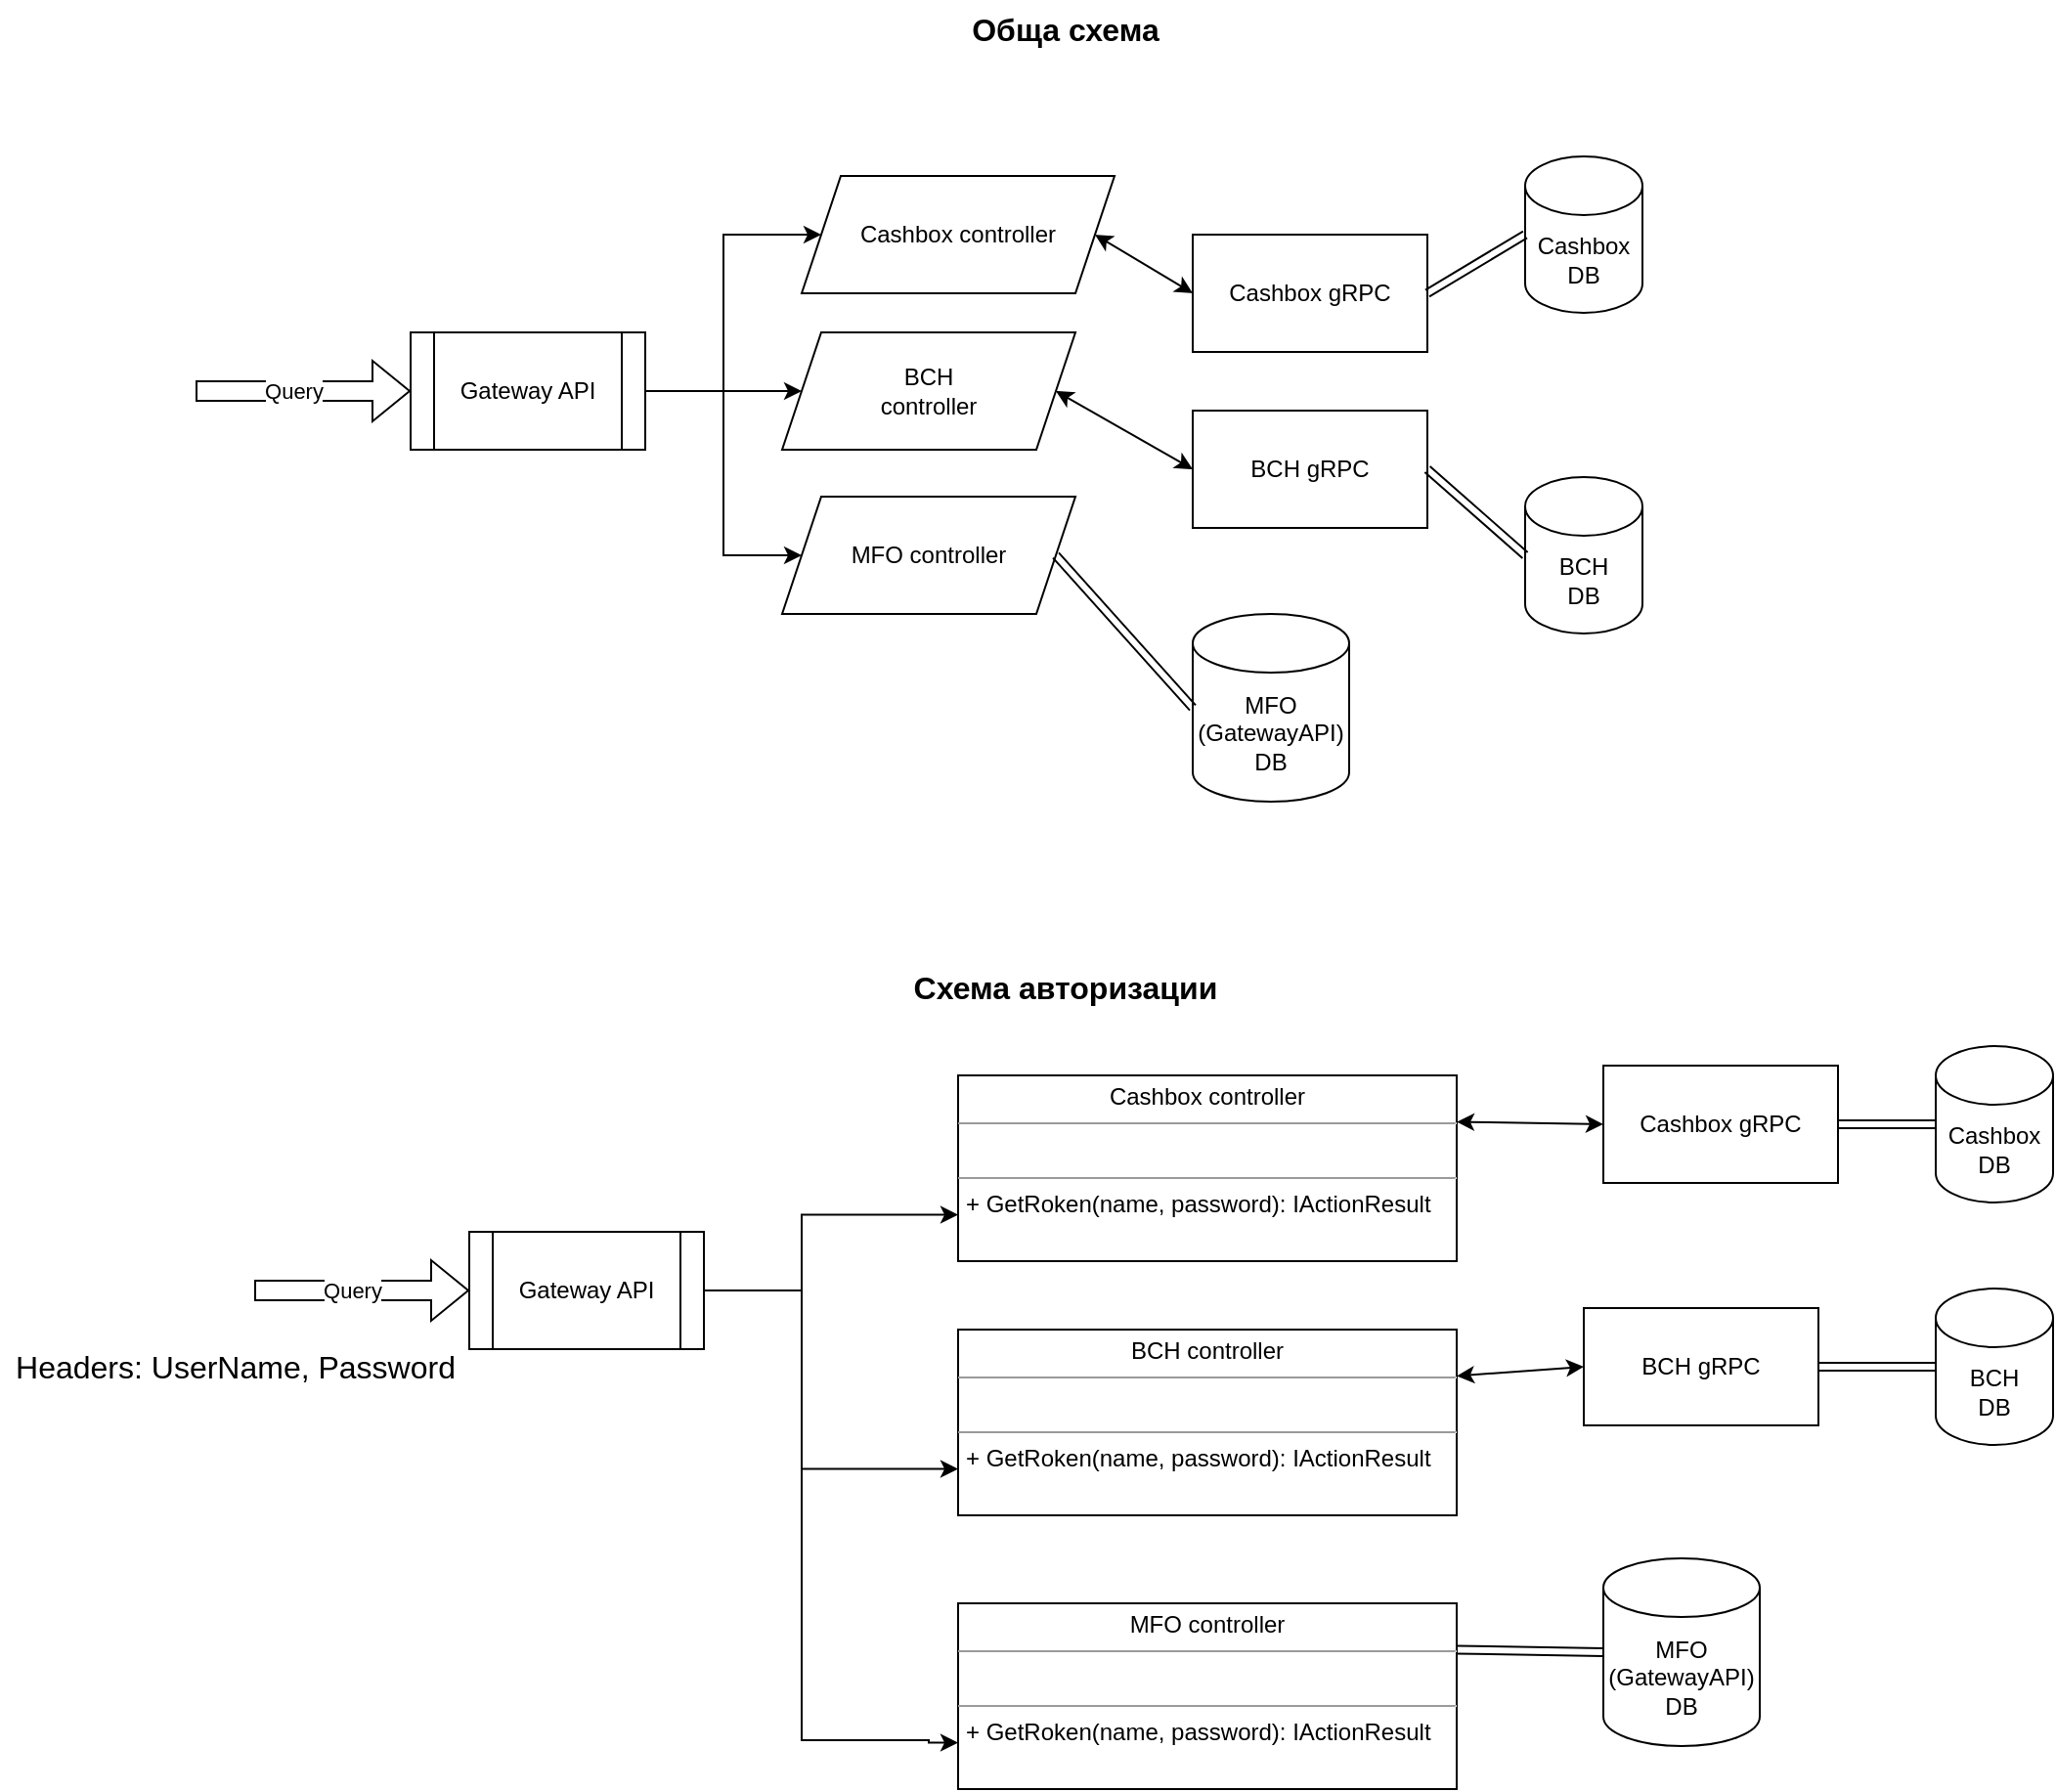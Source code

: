 <mxfile version="17.4.4" type="device"><diagram id="yAWjqaBuLYbQz8tXXDq8" name="Page-1"><mxGraphModel dx="1422" dy="791" grid="1" gridSize="10" guides="1" tooltips="1" connect="1" arrows="1" fold="1" page="1" pageScale="1" pageWidth="1169" pageHeight="827" math="0" shadow="0"><root><mxCell id="0"/><mxCell id="1" parent="0"/><mxCell id="uD66CK9Uuo4JT2ndXYGY-1" value="&lt;b&gt;&lt;font style=&quot;font-size: 16px&quot;&gt;Обща схема&lt;/font&gt;&lt;/b&gt;" style="text;html=1;strokeColor=none;fillColor=none;align=center;verticalAlign=middle;whiteSpace=wrap;rounded=0;" parent="1" vertex="1"><mxGeometry x="530" y="30" width="150" height="30" as="geometry"/></mxCell><mxCell id="uD66CK9Uuo4JT2ndXYGY-2" value="&lt;div&gt;BCH&lt;/div&gt;&lt;div&gt;DB&lt;/div&gt;" style="shape=cylinder3;whiteSpace=wrap;html=1;boundedLbl=1;backgroundOutline=1;size=15;" parent="1" vertex="1"><mxGeometry x="840" y="274" width="60" height="80" as="geometry"/></mxCell><mxCell id="uD66CK9Uuo4JT2ndXYGY-3" value="Cashbox DB" style="shape=cylinder3;whiteSpace=wrap;html=1;boundedLbl=1;backgroundOutline=1;size=15;" parent="1" vertex="1"><mxGeometry x="840" y="110" width="60" height="80" as="geometry"/></mxCell><mxCell id="uD66CK9Uuo4JT2ndXYGY-25" style="edgeStyle=orthogonalEdgeStyle;rounded=0;orthogonalLoop=1;jettySize=auto;html=1;exitX=1;exitY=0.5;exitDx=0;exitDy=0;entryX=0;entryY=0.5;entryDx=0;entryDy=0;" parent="1" source="uD66CK9Uuo4JT2ndXYGY-4" target="uD66CK9Uuo4JT2ndXYGY-7" edge="1"><mxGeometry relative="1" as="geometry"><Array as="points"><mxPoint x="450" y="230"/><mxPoint x="450" y="230"/></Array></mxGeometry></mxCell><mxCell id="uD66CK9Uuo4JT2ndXYGY-26" style="edgeStyle=orthogonalEdgeStyle;rounded=0;orthogonalLoop=1;jettySize=auto;html=1;exitX=1;exitY=0.5;exitDx=0;exitDy=0;entryX=0;entryY=0.5;entryDx=0;entryDy=0;" parent="1" source="uD66CK9Uuo4JT2ndXYGY-4" target="uD66CK9Uuo4JT2ndXYGY-8" edge="1"><mxGeometry relative="1" as="geometry"><Array as="points"><mxPoint x="430" y="230"/><mxPoint x="430" y="150"/></Array></mxGeometry></mxCell><mxCell id="uD66CK9Uuo4JT2ndXYGY-28" style="edgeStyle=orthogonalEdgeStyle;rounded=0;orthogonalLoop=1;jettySize=auto;html=1;exitX=1;exitY=0.5;exitDx=0;exitDy=0;entryX=0;entryY=0.5;entryDx=0;entryDy=0;" parent="1" source="uD66CK9Uuo4JT2ndXYGY-4" target="uD66CK9Uuo4JT2ndXYGY-10" edge="1"><mxGeometry relative="1" as="geometry"><Array as="points"><mxPoint x="430" y="230"/><mxPoint x="430" y="314"/></Array></mxGeometry></mxCell><mxCell id="uD66CK9Uuo4JT2ndXYGY-4" value="Gateway API" style="shape=process;whiteSpace=wrap;html=1;backgroundOutline=1;" parent="1" vertex="1"><mxGeometry x="270" y="200" width="120" height="60" as="geometry"/></mxCell><mxCell id="uD66CK9Uuo4JT2ndXYGY-5" value="Cashbox gRPC" style="rounded=0;whiteSpace=wrap;html=1;" parent="1" vertex="1"><mxGeometry x="670" y="150" width="120" height="60" as="geometry"/></mxCell><mxCell id="uD66CK9Uuo4JT2ndXYGY-6" value="BCH gRPC" style="rounded=0;whiteSpace=wrap;html=1;" parent="1" vertex="1"><mxGeometry x="670" y="240" width="120" height="60" as="geometry"/></mxCell><mxCell id="uD66CK9Uuo4JT2ndXYGY-7" value="&lt;div&gt;BCH&lt;/div&gt;&lt;div&gt;controller&lt;/div&gt;" style="shape=parallelogram;perimeter=parallelogramPerimeter;whiteSpace=wrap;html=1;fixedSize=1;" parent="1" vertex="1"><mxGeometry x="460" y="200" width="150" height="60" as="geometry"/></mxCell><mxCell id="uD66CK9Uuo4JT2ndXYGY-8" value="Cashbox controller" style="shape=parallelogram;perimeter=parallelogramPerimeter;whiteSpace=wrap;html=1;fixedSize=1;" parent="1" vertex="1"><mxGeometry x="470" y="120" width="160" height="60" as="geometry"/></mxCell><mxCell id="uD66CK9Uuo4JT2ndXYGY-9" value="" style="endArrow=classic;startArrow=classic;html=1;rounded=0;entryX=0;entryY=0.5;entryDx=0;entryDy=0;exitX=1;exitY=0.5;exitDx=0;exitDy=0;" parent="1" source="uD66CK9Uuo4JT2ndXYGY-8" target="uD66CK9Uuo4JT2ndXYGY-5" edge="1"><mxGeometry width="50" height="50" relative="1" as="geometry"><mxPoint x="600" y="380" as="sourcePoint"/><mxPoint x="650" y="330" as="targetPoint"/></mxGeometry></mxCell><mxCell id="uD66CK9Uuo4JT2ndXYGY-10" value="MFO controller" style="shape=parallelogram;perimeter=parallelogramPerimeter;whiteSpace=wrap;html=1;fixedSize=1;" parent="1" vertex="1"><mxGeometry x="460" y="284" width="150" height="60" as="geometry"/></mxCell><mxCell id="uD66CK9Uuo4JT2ndXYGY-11" value="" style="endArrow=classic;startArrow=classic;html=1;rounded=0;entryX=0;entryY=0.5;entryDx=0;entryDy=0;exitX=1;exitY=0.5;exitDx=0;exitDy=0;" parent="1" source="uD66CK9Uuo4JT2ndXYGY-7" target="uD66CK9Uuo4JT2ndXYGY-6" edge="1"><mxGeometry width="50" height="50" relative="1" as="geometry"><mxPoint x="625" y="190" as="sourcePoint"/><mxPoint x="770" y="180" as="targetPoint"/></mxGeometry></mxCell><mxCell id="uD66CK9Uuo4JT2ndXYGY-12" value="" style="shape=link;html=1;rounded=0;exitX=1;exitY=0.5;exitDx=0;exitDy=0;entryX=0;entryY=0.5;entryDx=0;entryDy=0;entryPerimeter=0;" parent="1" source="uD66CK9Uuo4JT2ndXYGY-5" target="uD66CK9Uuo4JT2ndXYGY-3" edge="1"><mxGeometry width="100" relative="1" as="geometry"><mxPoint x="880" y="200" as="sourcePoint"/><mxPoint x="980" y="200" as="targetPoint"/></mxGeometry></mxCell><mxCell id="uD66CK9Uuo4JT2ndXYGY-13" value="" style="shape=link;html=1;rounded=0;exitX=1;exitY=0.5;exitDx=0;exitDy=0;entryX=0;entryY=0.5;entryDx=0;entryDy=0;entryPerimeter=0;" parent="1" source="uD66CK9Uuo4JT2ndXYGY-6" target="uD66CK9Uuo4JT2ndXYGY-2" edge="1"><mxGeometry width="100" relative="1" as="geometry"><mxPoint x="850" y="255" as="sourcePoint"/><mxPoint x="960" y="210" as="targetPoint"/></mxGeometry></mxCell><mxCell id="uD66CK9Uuo4JT2ndXYGY-14" value="MFO&lt;div&gt;(GatewayAPI)&lt;br&gt;&lt;/div&gt;&lt;div&gt;DB&lt;/div&gt;" style="shape=cylinder3;whiteSpace=wrap;html=1;boundedLbl=1;backgroundOutline=1;size=15;" parent="1" vertex="1"><mxGeometry x="670" y="344" width="80" height="96" as="geometry"/></mxCell><mxCell id="uD66CK9Uuo4JT2ndXYGY-15" value="" style="shape=link;html=1;rounded=0;exitX=1;exitY=0.5;exitDx=0;exitDy=0;entryX=0;entryY=0.5;entryDx=0;entryDy=0;entryPerimeter=0;" parent="1" source="uD66CK9Uuo4JT2ndXYGY-10" target="uD66CK9Uuo4JT2ndXYGY-14" edge="1"><mxGeometry width="100" relative="1" as="geometry"><mxPoint x="590" y="487.5" as="sourcePoint"/><mxPoint x="700" y="442.5" as="targetPoint"/></mxGeometry></mxCell><mxCell id="uD66CK9Uuo4JT2ndXYGY-16" value="" style="shape=flexArrow;endArrow=classic;html=1;rounded=0;entryX=0;entryY=0.5;entryDx=0;entryDy=0;" parent="1" target="uD66CK9Uuo4JT2ndXYGY-4" edge="1"><mxGeometry width="50" height="50" relative="1" as="geometry"><mxPoint x="160" y="230" as="sourcePoint"/><mxPoint x="220" y="210" as="targetPoint"/></mxGeometry></mxCell><mxCell id="uD66CK9Uuo4JT2ndXYGY-17" value="Query" style="edgeLabel;html=1;align=center;verticalAlign=middle;resizable=0;points=[];" parent="uD66CK9Uuo4JT2ndXYGY-16" vertex="1" connectable="0"><mxGeometry x="0.273" y="-3" relative="1" as="geometry"><mxPoint x="-20" y="-3" as="offset"/></mxGeometry></mxCell><mxCell id="qzzu0HpHQQQ34oo-LFis-3" value="&lt;font style=&quot;font-size: 16px&quot;&gt;&lt;b&gt;Схема авторизации&lt;br&gt;&lt;/b&gt;&lt;/font&gt;" style="text;html=1;strokeColor=none;fillColor=none;align=center;verticalAlign=middle;whiteSpace=wrap;rounded=0;" vertex="1" parent="1"><mxGeometry x="520" y="520" width="170" height="30" as="geometry"/></mxCell><mxCell id="qzzu0HpHQQQ34oo-LFis-5" value="&lt;div&gt;BCH&lt;/div&gt;&lt;div&gt;DB&lt;/div&gt;" style="shape=cylinder3;whiteSpace=wrap;html=1;boundedLbl=1;backgroundOutline=1;size=15;" vertex="1" parent="1"><mxGeometry x="1050" y="689" width="60" height="80" as="geometry"/></mxCell><mxCell id="qzzu0HpHQQQ34oo-LFis-6" value="Cashbox DB" style="shape=cylinder3;whiteSpace=wrap;html=1;boundedLbl=1;backgroundOutline=1;size=15;" vertex="1" parent="1"><mxGeometry x="1050" y="565" width="60" height="80" as="geometry"/></mxCell><mxCell id="qzzu0HpHQQQ34oo-LFis-29" style="edgeStyle=orthogonalEdgeStyle;rounded=0;orthogonalLoop=1;jettySize=auto;html=1;exitX=1;exitY=0.5;exitDx=0;exitDy=0;entryX=0;entryY=0.75;entryDx=0;entryDy=0;fontSize=16;" edge="1" parent="1" source="qzzu0HpHQQQ34oo-LFis-10" target="qzzu0HpHQQQ34oo-LFis-31"><mxGeometry relative="1" as="geometry"><mxPoint x="560" y="1030" as="targetPoint"/><Array as="points"><mxPoint x="470" y="690"/><mxPoint x="470" y="920"/><mxPoint x="535" y="920"/><mxPoint x="535" y="921"/></Array></mxGeometry></mxCell><mxCell id="qzzu0HpHQQQ34oo-LFis-33" style="edgeStyle=orthogonalEdgeStyle;rounded=0;orthogonalLoop=1;jettySize=auto;html=1;exitX=1;exitY=0.5;exitDx=0;exitDy=0;entryX=0;entryY=0.75;entryDx=0;entryDy=0;fontSize=16;" edge="1" parent="1" source="qzzu0HpHQQQ34oo-LFis-10" target="qzzu0HpHQQQ34oo-LFis-30"><mxGeometry relative="1" as="geometry"><Array as="points"><mxPoint x="470" y="690"/><mxPoint x="470" y="651"/></Array></mxGeometry></mxCell><mxCell id="qzzu0HpHQQQ34oo-LFis-34" style="edgeStyle=orthogonalEdgeStyle;rounded=0;orthogonalLoop=1;jettySize=auto;html=1;exitX=1;exitY=0.5;exitDx=0;exitDy=0;entryX=0;entryY=0.75;entryDx=0;entryDy=0;fontSize=16;" edge="1" parent="1" source="qzzu0HpHQQQ34oo-LFis-10" target="qzzu0HpHQQQ34oo-LFis-28"><mxGeometry relative="1" as="geometry"><Array as="points"><mxPoint x="470" y="690"/><mxPoint x="470" y="781"/></Array></mxGeometry></mxCell><mxCell id="qzzu0HpHQQQ34oo-LFis-10" value="Gateway API" style="shape=process;whiteSpace=wrap;html=1;backgroundOutline=1;" vertex="1" parent="1"><mxGeometry x="300" y="660" width="120" height="60" as="geometry"/></mxCell><mxCell id="qzzu0HpHQQQ34oo-LFis-11" value="Cashbox gRPC" style="rounded=0;whiteSpace=wrap;html=1;" vertex="1" parent="1"><mxGeometry x="880" y="575" width="120" height="60" as="geometry"/></mxCell><mxCell id="qzzu0HpHQQQ34oo-LFis-12" value="BCH gRPC" style="rounded=0;whiteSpace=wrap;html=1;" vertex="1" parent="1"><mxGeometry x="870" y="699" width="120" height="60" as="geometry"/></mxCell><mxCell id="qzzu0HpHQQQ34oo-LFis-15" value="" style="endArrow=classic;startArrow=classic;html=1;rounded=0;entryX=0;entryY=0.5;entryDx=0;entryDy=0;exitX=1;exitY=0.25;exitDx=0;exitDy=0;" edge="1" parent="1" source="qzzu0HpHQQQ34oo-LFis-30" target="qzzu0HpHQQQ34oo-LFis-11"><mxGeometry width="50" height="50" relative="1" as="geometry"><mxPoint x="720" y="600" as="sourcePoint"/><mxPoint x="680" y="790" as="targetPoint"/></mxGeometry></mxCell><mxCell id="qzzu0HpHQQQ34oo-LFis-17" value="" style="endArrow=classic;startArrow=classic;html=1;rounded=0;entryX=0;entryY=0.5;entryDx=0;entryDy=0;exitX=1;exitY=0.25;exitDx=0;exitDy=0;" edge="1" parent="1" source="qzzu0HpHQQQ34oo-LFis-28" target="qzzu0HpHQQQ34oo-LFis-12"><mxGeometry width="50" height="50" relative="1" as="geometry"><mxPoint x="700" y="690" as="sourcePoint"/><mxPoint x="800" y="640" as="targetPoint"/></mxGeometry></mxCell><mxCell id="qzzu0HpHQQQ34oo-LFis-18" value="" style="shape=link;html=1;rounded=0;exitX=1;exitY=0.5;exitDx=0;exitDy=0;entryX=0;entryY=0.5;entryDx=0;entryDy=0;entryPerimeter=0;" edge="1" parent="1" source="qzzu0HpHQQQ34oo-LFis-11" target="qzzu0HpHQQQ34oo-LFis-6"><mxGeometry width="100" relative="1" as="geometry"><mxPoint x="1090" y="615" as="sourcePoint"/><mxPoint x="1190" y="615" as="targetPoint"/></mxGeometry></mxCell><mxCell id="qzzu0HpHQQQ34oo-LFis-19" value="" style="shape=link;html=1;rounded=0;exitX=1;exitY=0.5;exitDx=0;exitDy=0;entryX=0;entryY=0.5;entryDx=0;entryDy=0;entryPerimeter=0;" edge="1" parent="1" source="qzzu0HpHQQQ34oo-LFis-12" target="qzzu0HpHQQQ34oo-LFis-5"><mxGeometry width="100" relative="1" as="geometry"><mxPoint x="1060" y="670" as="sourcePoint"/><mxPoint x="1170" y="625" as="targetPoint"/></mxGeometry></mxCell><mxCell id="qzzu0HpHQQQ34oo-LFis-20" value="MFO&lt;div&gt;(GatewayAPI)&lt;br&gt;&lt;/div&gt;&lt;div&gt;DB&lt;/div&gt;" style="shape=cylinder3;whiteSpace=wrap;html=1;boundedLbl=1;backgroundOutline=1;size=15;" vertex="1" parent="1"><mxGeometry x="880" y="827" width="80" height="96" as="geometry"/></mxCell><mxCell id="qzzu0HpHQQQ34oo-LFis-21" value="" style="shape=link;html=1;rounded=0;exitX=1;exitY=0.25;exitDx=0;exitDy=0;entryX=0;entryY=0.5;entryDx=0;entryDy=0;entryPerimeter=0;" edge="1" parent="1" source="qzzu0HpHQQQ34oo-LFis-31" target="qzzu0HpHQQQ34oo-LFis-20"><mxGeometry width="100" relative="1" as="geometry"><mxPoint x="690" y="1030" as="sourcePoint"/><mxPoint x="730" y="902.5" as="targetPoint"/></mxGeometry></mxCell><mxCell id="qzzu0HpHQQQ34oo-LFis-22" value="" style="shape=flexArrow;endArrow=classic;html=1;rounded=0;entryX=0;entryY=0.5;entryDx=0;entryDy=0;" edge="1" parent="1" target="qzzu0HpHQQQ34oo-LFis-10"><mxGeometry width="50" height="50" relative="1" as="geometry"><mxPoint x="190" y="690" as="sourcePoint"/><mxPoint x="250" y="670" as="targetPoint"/></mxGeometry></mxCell><mxCell id="qzzu0HpHQQQ34oo-LFis-23" value="Query" style="edgeLabel;html=1;align=center;verticalAlign=middle;resizable=0;points=[];" vertex="1" connectable="0" parent="qzzu0HpHQQQ34oo-LFis-22"><mxGeometry x="0.273" y="-3" relative="1" as="geometry"><mxPoint x="-20" y="-3" as="offset"/></mxGeometry></mxCell><mxCell id="qzzu0HpHQQQ34oo-LFis-28" value="&lt;p style=&quot;margin: 0px ; margin-top: 4px ; text-align: center&quot;&gt;BCH controller&lt;/p&gt;&lt;p style=&quot;margin: 0px ; margin-top: 4px ; text-align: center&quot;&gt;&lt;/p&gt;&lt;hr size=&quot;1&quot;&gt;&lt;p style=&quot;margin: 0px ; margin-left: 4px&quot;&gt;&lt;br&gt;&lt;/p&gt;&lt;hr size=&quot;1&quot;&gt;&lt;p style=&quot;margin: 0px ; margin-left: 4px&quot;&gt;+ GetRoken(name, password): IActionResult&lt;/p&gt;" style="verticalAlign=top;align=left;overflow=fill;fontSize=12;fontFamily=Helvetica;html=1;" vertex="1" parent="1"><mxGeometry x="550" y="710" width="255" height="95" as="geometry"/></mxCell><mxCell id="qzzu0HpHQQQ34oo-LFis-30" value="&lt;p style=&quot;margin: 0px ; margin-top: 4px ; text-align: center&quot;&gt;Cashbox controller&lt;/p&gt;&lt;hr size=&quot;1&quot;&gt;&lt;p style=&quot;margin: 0px ; margin-left: 4px&quot;&gt;&lt;br&gt;&lt;/p&gt;&lt;hr size=&quot;1&quot;&gt;&lt;p style=&quot;margin: 0px ; margin-left: 4px&quot;&gt;+ GetRoken(name, password): IActionResult&lt;/p&gt;" style="verticalAlign=top;align=left;overflow=fill;fontSize=12;fontFamily=Helvetica;html=1;" vertex="1" parent="1"><mxGeometry x="550" y="580" width="255" height="95" as="geometry"/></mxCell><mxCell id="qzzu0HpHQQQ34oo-LFis-31" value="&lt;p style=&quot;margin: 0px ; margin-top: 4px ; text-align: center&quot;&gt;MFO controller&lt;/p&gt;&lt;p style=&quot;margin: 0px ; margin-top: 4px ; text-align: center&quot;&gt;&lt;/p&gt;&lt;hr size=&quot;1&quot;&gt;&lt;p style=&quot;margin: 0px ; margin-left: 4px&quot;&gt;&lt;br&gt;&lt;/p&gt;&lt;hr size=&quot;1&quot;&gt;&lt;p style=&quot;margin: 0px ; margin-left: 4px&quot;&gt;+ GetRoken(name, password): IActionResult&lt;/p&gt;" style="verticalAlign=top;align=left;overflow=fill;fontSize=12;fontFamily=Helvetica;html=1;" vertex="1" parent="1"><mxGeometry x="550" y="850" width="255" height="95" as="geometry"/></mxCell><mxCell id="qzzu0HpHQQQ34oo-LFis-35" value="Headers: UserName, Password" style="text;html=1;align=center;verticalAlign=middle;resizable=0;points=[];autosize=1;strokeColor=none;fillColor=none;fontSize=16;" vertex="1" parent="1"><mxGeometry x="60" y="719" width="240" height="20" as="geometry"/></mxCell></root></mxGraphModel></diagram></mxfile>